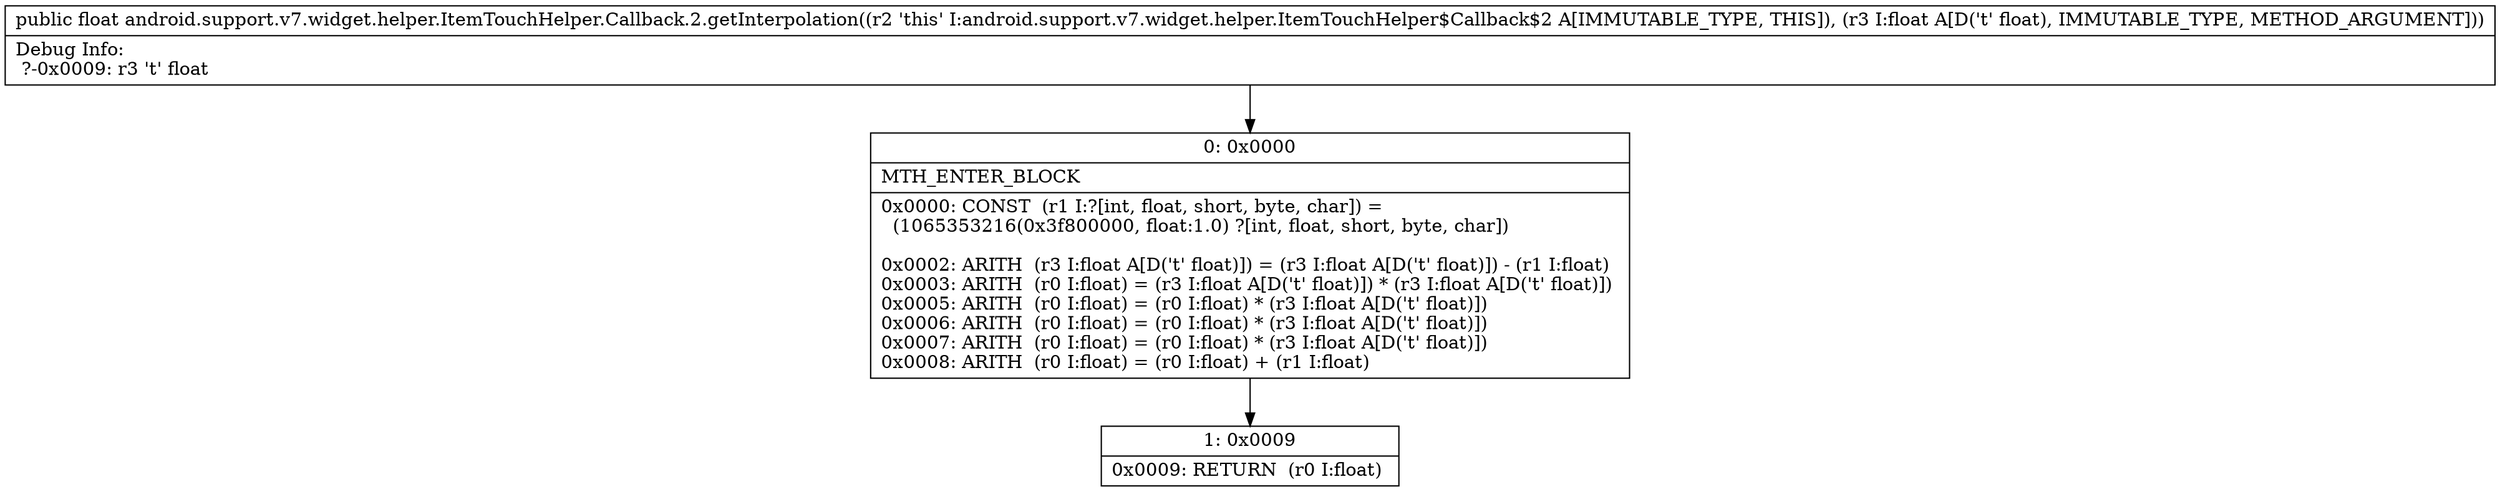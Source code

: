 digraph "CFG forandroid.support.v7.widget.helper.ItemTouchHelper.Callback.2.getInterpolation(F)F" {
Node_0 [shape=record,label="{0\:\ 0x0000|MTH_ENTER_BLOCK\l|0x0000: CONST  (r1 I:?[int, float, short, byte, char]) = \l  (1065353216(0x3f800000, float:1.0) ?[int, float, short, byte, char])\l \l0x0002: ARITH  (r3 I:float A[D('t' float)]) = (r3 I:float A[D('t' float)]) \- (r1 I:float) \l0x0003: ARITH  (r0 I:float) = (r3 I:float A[D('t' float)]) * (r3 I:float A[D('t' float)]) \l0x0005: ARITH  (r0 I:float) = (r0 I:float) * (r3 I:float A[D('t' float)]) \l0x0006: ARITH  (r0 I:float) = (r0 I:float) * (r3 I:float A[D('t' float)]) \l0x0007: ARITH  (r0 I:float) = (r0 I:float) * (r3 I:float A[D('t' float)]) \l0x0008: ARITH  (r0 I:float) = (r0 I:float) + (r1 I:float) \l}"];
Node_1 [shape=record,label="{1\:\ 0x0009|0x0009: RETURN  (r0 I:float) \l}"];
MethodNode[shape=record,label="{public float android.support.v7.widget.helper.ItemTouchHelper.Callback.2.getInterpolation((r2 'this' I:android.support.v7.widget.helper.ItemTouchHelper$Callback$2 A[IMMUTABLE_TYPE, THIS]), (r3 I:float A[D('t' float), IMMUTABLE_TYPE, METHOD_ARGUMENT]))  | Debug Info:\l  ?\-0x0009: r3 't' float\l}"];
MethodNode -> Node_0;
Node_0 -> Node_1;
}

